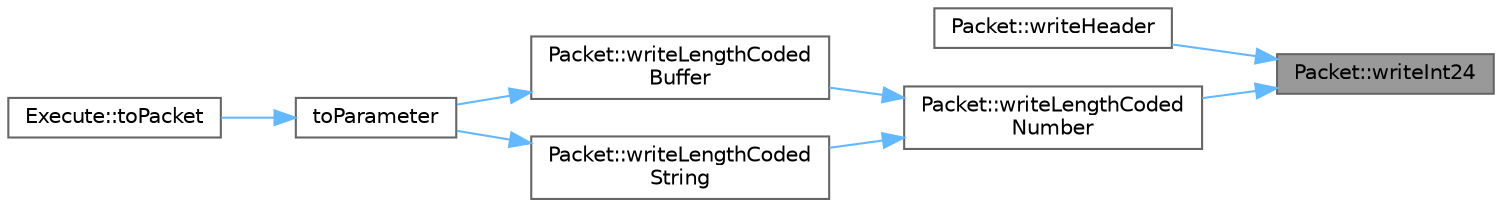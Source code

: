 digraph "Packet::writeInt24"
{
 // INTERACTIVE_SVG=YES
 // LATEX_PDF_SIZE
  bgcolor="transparent";
  edge [fontname=Helvetica,fontsize=10,labelfontname=Helvetica,labelfontsize=10];
  node [fontname=Helvetica,fontsize=10,shape=box,height=0.2,width=0.4];
  rankdir="RL";
  Node1 [id="Node000001",label="Packet::writeInt24",height=0.2,width=0.4,color="gray40", fillcolor="grey60", style="filled", fontcolor="black",tooltip=" "];
  Node1 -> Node2 [id="edge8_Node000001_Node000002",dir="back",color="steelblue1",style="solid",tooltip=" "];
  Node2 [id="Node000002",label="Packet::writeHeader",height=0.2,width=0.4,color="grey40", fillcolor="white", style="filled",URL="$d9/dd4/a00776_aff4d8ff41424ed753b29880e6f7ca183.html#aff4d8ff41424ed753b29880e6f7ca183",tooltip=" "];
  Node1 -> Node3 [id="edge9_Node000001_Node000003",dir="back",color="steelblue1",style="solid",tooltip=" "];
  Node3 [id="Node000003",label="Packet::writeLengthCoded\lNumber",height=0.2,width=0.4,color="grey40", fillcolor="white", style="filled",URL="$d9/dd4/a00776_aa6cd5463aa773f0201c9664a3a908b1f.html#aa6cd5463aa773f0201c9664a3a908b1f",tooltip=" "];
  Node3 -> Node4 [id="edge10_Node000003_Node000004",dir="back",color="steelblue1",style="solid",tooltip=" "];
  Node4 [id="Node000004",label="Packet::writeLengthCoded\lBuffer",height=0.2,width=0.4,color="grey40", fillcolor="white", style="filled",URL="$d9/dd4/a00776_a5264b2368ccdd44f9dd56253d6c20f98.html#a5264b2368ccdd44f9dd56253d6c20f98",tooltip=" "];
  Node4 -> Node5 [id="edge11_Node000004_Node000005",dir="back",color="steelblue1",style="solid",tooltip=" "];
  Node5 [id="Node000005",label="toParameter",height=0.2,width=0.4,color="grey40", fillcolor="white", style="filled",URL="$d1/d20/a01813_a03a95f017479c92044d19ee99654755f.html#a03a95f017479c92044d19ee99654755f",tooltip="Converts a value to an object describing type, String/Buffer representation and length."];
  Node5 -> Node6 [id="edge12_Node000005_Node000006",dir="back",color="steelblue1",style="solid",tooltip=" "];
  Node6 [id="Node000006",label="Execute::toPacket",height=0.2,width=0.4,color="grey40", fillcolor="white", style="filled",URL="$d6/dd3/a00688_a59a9ddddbb126ea56e660e5475c7dac8.html#a59a9ddddbb126ea56e660e5475c7dac8",tooltip=" "];
  Node3 -> Node7 [id="edge13_Node000003_Node000007",dir="back",color="steelblue1",style="solid",tooltip=" "];
  Node7 [id="Node000007",label="Packet::writeLengthCoded\lString",height=0.2,width=0.4,color="grey40", fillcolor="white", style="filled",URL="$d9/dd4/a00776_a714875ae7e8ebcc8d6c7b51ddf6d3d41.html#a714875ae7e8ebcc8d6c7b51ddf6d3d41",tooltip=" "];
  Node7 -> Node5 [id="edge14_Node000007_Node000005",dir="back",color="steelblue1",style="solid",tooltip=" "];
}
